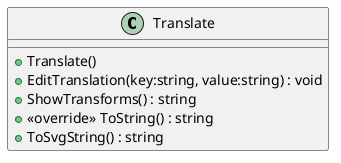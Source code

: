 @startuml
class Translate {
    + Translate()
    + EditTranslation(key:string, value:string) : void
    + ShowTransforms() : string
    + <<override>> ToString() : string
    + ToSvgString() : string
}
@enduml

